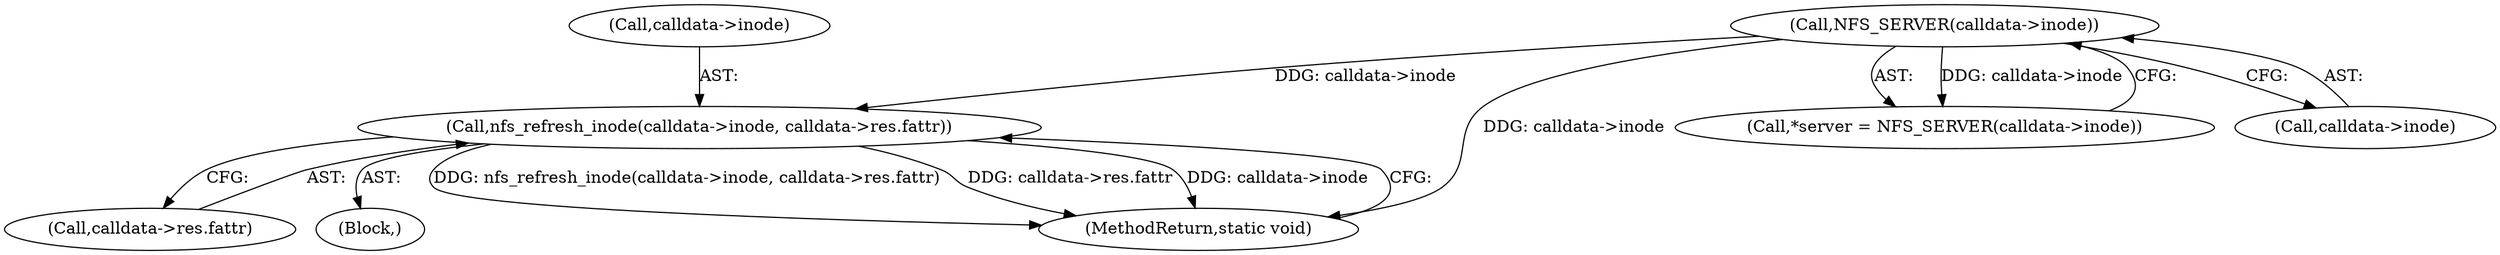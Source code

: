 digraph "0_linux_dc0b027dfadfcb8a5504f7d8052754bf8d501ab9_6@pointer" {
"1000173" [label="(Call,nfs_refresh_inode(calldata->inode, calldata->res.fattr))"];
"1000118" [label="(Call,NFS_SERVER(calldata->inode))"];
"1000118" [label="(Call,NFS_SERVER(calldata->inode))"];
"1000177" [label="(Call,calldata->res.fattr)"];
"1000116" [label="(Call,*server = NFS_SERVER(calldata->inode))"];
"1000119" [label="(Call,calldata->inode)"];
"1000104" [label="(Block,)"];
"1000182" [label="(MethodReturn,static void)"];
"1000173" [label="(Call,nfs_refresh_inode(calldata->inode, calldata->res.fattr))"];
"1000174" [label="(Call,calldata->inode)"];
"1000173" -> "1000104"  [label="AST: "];
"1000173" -> "1000177"  [label="CFG: "];
"1000174" -> "1000173"  [label="AST: "];
"1000177" -> "1000173"  [label="AST: "];
"1000182" -> "1000173"  [label="CFG: "];
"1000173" -> "1000182"  [label="DDG: nfs_refresh_inode(calldata->inode, calldata->res.fattr)"];
"1000173" -> "1000182"  [label="DDG: calldata->res.fattr"];
"1000173" -> "1000182"  [label="DDG: calldata->inode"];
"1000118" -> "1000173"  [label="DDG: calldata->inode"];
"1000118" -> "1000116"  [label="AST: "];
"1000118" -> "1000119"  [label="CFG: "];
"1000119" -> "1000118"  [label="AST: "];
"1000116" -> "1000118"  [label="CFG: "];
"1000118" -> "1000182"  [label="DDG: calldata->inode"];
"1000118" -> "1000116"  [label="DDG: calldata->inode"];
}
